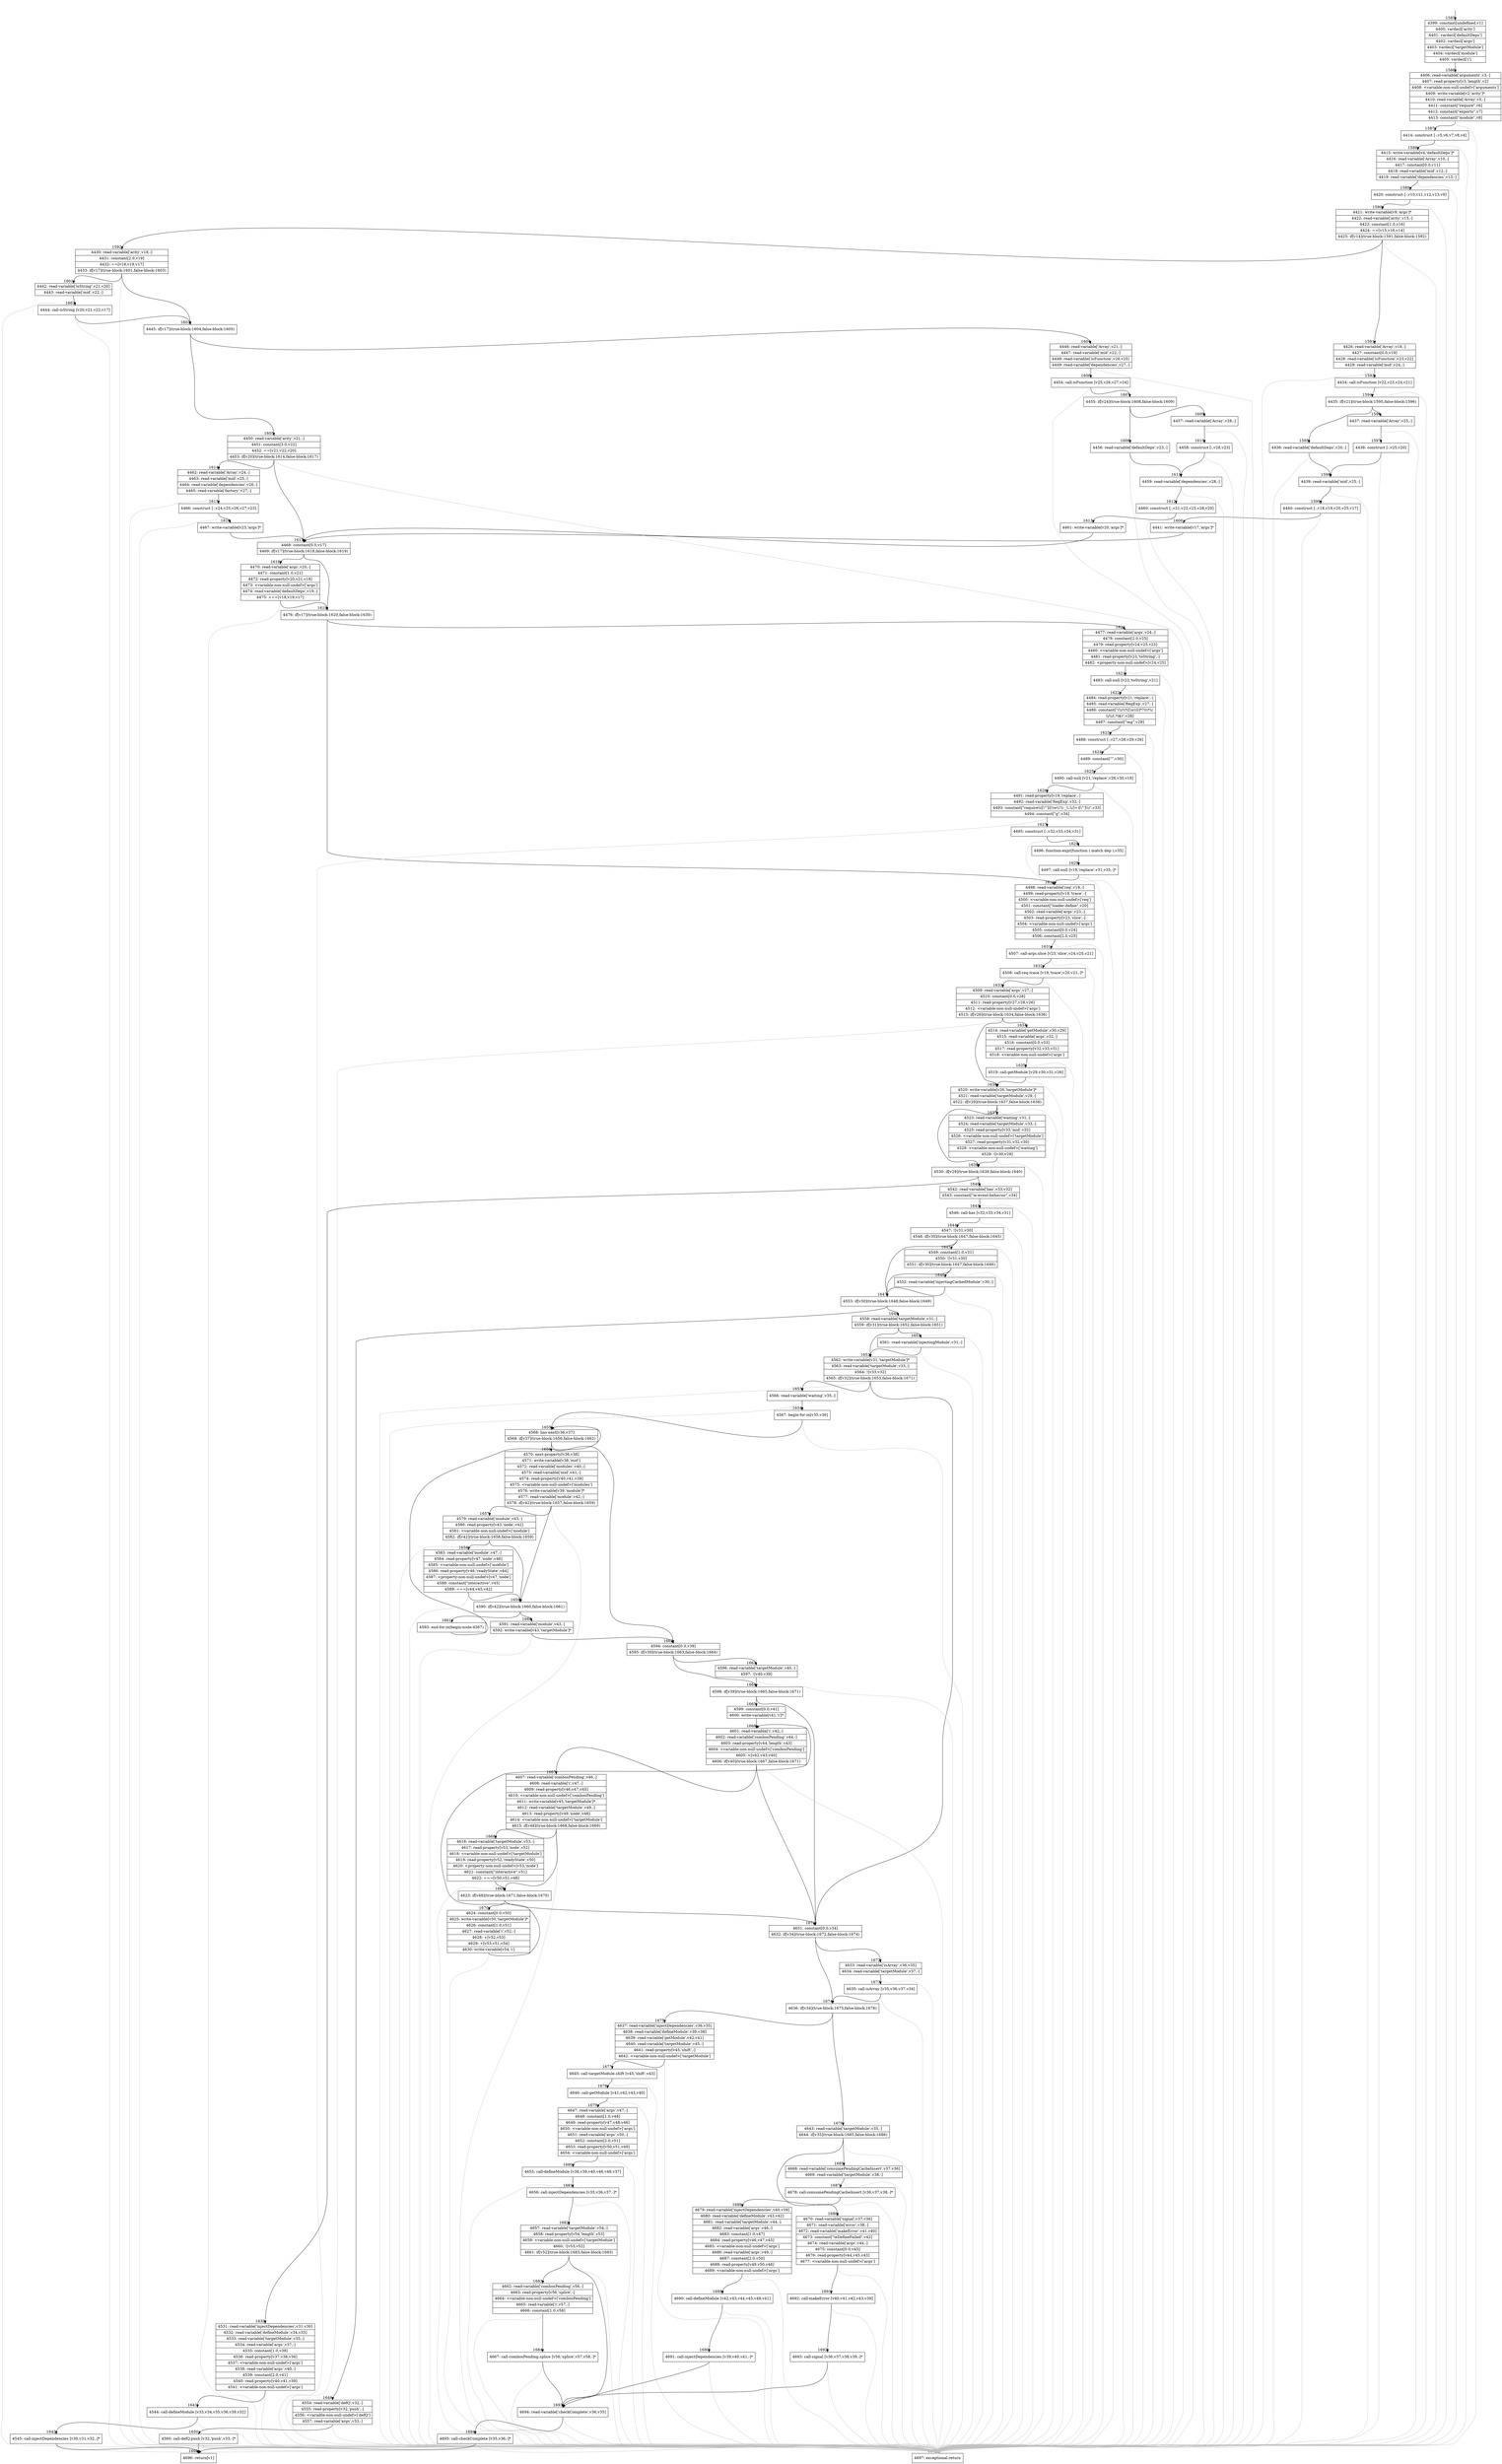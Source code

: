 digraph {
rankdir="TD"
BB_entry106[shape=none,label=""];
BB_entry106 -> BB1585 [tailport=s, headport=n, headlabel="    1585"]
BB1585 [shape=record label="{4399: constant[undefined,v1]|4400: vardecl['arity']|4401: vardecl['defaultDeps']|4402: vardecl['args']|4403: vardecl['targetModule']|4404: vardecl['module']|4405: vardecl['i']}" ] 
BB1585 -> BB1586 [tailport=s, headport=n, headlabel="      1586"]
BB1586 [shape=record label="{4406: read-variable['arguments',v3,-]|4407: read-property[v3,'length',v2]|4408: \<variable-non-null-undef\>['arguments']|4409: write-variable[v2,'arity']*|4410: read-variable['Array',v5,-]|4411: constant[\"require\",v6]|4412: constant[\"exports\",v7]|4413: constant[\"module\",v8]}" ] 
BB1586 -> BB1587 [tailport=s, headport=n, headlabel="      1587"]
BB1586 -> BB1696 [tailport=s, headport=n, color=gray, headlabel="      1696"]
BB1587 [shape=record label="{4414: construct [-,v5,v6,v7,v8,v4]}" ] 
BB1587 -> BB1588 [tailport=s, headport=n, headlabel="      1588"]
BB1587 -> BB1696 [tailport=s, headport=n, color=gray]
BB1588 [shape=record label="{4415: write-variable[v4,'defaultDeps']*|4416: read-variable['Array',v10,-]|4417: constant[0.0,v11]|4418: read-variable['mid',v12,-]|4419: read-variable['dependencies',v13,-]}" ] 
BB1588 -> BB1589 [tailport=s, headport=n, headlabel="      1589"]
BB1588 -> BB1696 [tailport=s, headport=n, color=gray]
BB1589 [shape=record label="{4420: construct [-,v10,v11,v12,v13,v9]}" ] 
BB1589 -> BB1590 [tailport=s, headport=n, headlabel="      1590"]
BB1589 -> BB1696 [tailport=s, headport=n, color=gray]
BB1590 [shape=record label="{4421: write-variable[v9,'args']*|4422: read-variable['arity',v15,-]|4423: constant[1.0,v16]|4424: ==[v15,v16,v14]|4425: if[v14](true-block:1591,false-block:1592)}" ] 
BB1590 -> BB1591 [tailport=s, headport=n, headlabel="      1591"]
BB1590 -> BB1592 [tailport=s, headport=n, headlabel="      1592"]
BB1590 -> BB1696 [tailport=s, headport=n, color=gray]
BB1591 [shape=record label="{4426: read-variable['Array',v18,-]|4427: constant[0.0,v19]|4428: read-variable['isFunction',v23,v22]|4429: read-variable['mid',v24,-]}" ] 
BB1591 -> BB1593 [tailport=s, headport=n, headlabel="      1593"]
BB1591 -> BB1696 [tailport=s, headport=n, color=gray]
BB1592 [shape=record label="{4430: read-variable['arity',v18,-]|4431: constant[2.0,v19]|4432: ==[v18,v19,v17]|4433: if[v17](true-block:1601,false-block:1603)}" ] 
BB1592 -> BB1603 [tailport=s, headport=n, headlabel="      1603"]
BB1592 -> BB1601 [tailport=s, headport=n, headlabel="      1601"]
BB1592 -> BB1696 [tailport=s, headport=n, color=gray]
BB1593 [shape=record label="{4434: call-isFunction [v22,v23,v24,v21]}" ] 
BB1593 -> BB1594 [tailport=s, headport=n, headlabel="      1594"]
BB1593 -> BB1696 [tailport=s, headport=n, color=gray]
BB1594 [shape=record label="{4435: if[v21](true-block:1595,false-block:1596)}" ] 
BB1594 -> BB1595 [tailport=s, headport=n, headlabel="      1595"]
BB1594 -> BB1596 [tailport=s, headport=n, headlabel="      1596"]
BB1595 [shape=record label="{4436: read-variable['defaultDeps',v20,-]}" ] 
BB1595 -> BB1598 [tailport=s, headport=n, headlabel="      1598"]
BB1595 -> BB1696 [tailport=s, headport=n, color=gray]
BB1596 [shape=record label="{4437: read-variable['Array',v25,-]}" ] 
BB1596 -> BB1597 [tailport=s, headport=n, headlabel="      1597"]
BB1596 -> BB1696 [tailport=s, headport=n, color=gray]
BB1597 [shape=record label="{4438: construct [-,v25,v20]}" ] 
BB1597 -> BB1598 [tailport=s, headport=n]
BB1597 -> BB1696 [tailport=s, headport=n, color=gray]
BB1598 [shape=record label="{4439: read-variable['mid',v25,-]}" ] 
BB1598 -> BB1599 [tailport=s, headport=n, headlabel="      1599"]
BB1598 -> BB1696 [tailport=s, headport=n, color=gray]
BB1599 [shape=record label="{4440: construct [-,v18,v19,v20,v25,v17]}" ] 
BB1599 -> BB1600 [tailport=s, headport=n, headlabel="      1600"]
BB1599 -> BB1696 [tailport=s, headport=n, color=gray]
BB1600 [shape=record label="{4441: write-variable[v17,'args']*}" ] 
BB1600 -> BB1617 [tailport=s, headport=n, headlabel="      1617"]
BB1601 [shape=record label="{4442: read-variable['isString',v21,v20]|4443: read-variable['mid',v22,-]}" ] 
BB1601 -> BB1602 [tailport=s, headport=n, headlabel="      1602"]
BB1601 -> BB1696 [tailport=s, headport=n, color=gray]
BB1602 [shape=record label="{4444: call-isString [v20,v21,v22,v17]}" ] 
BB1602 -> BB1603 [tailport=s, headport=n]
BB1602 -> BB1696 [tailport=s, headport=n, color=gray]
BB1603 [shape=record label="{4445: if[v17](true-block:1604,false-block:1605)}" ] 
BB1603 -> BB1604 [tailport=s, headport=n, headlabel="      1604"]
BB1603 -> BB1605 [tailport=s, headport=n, headlabel="      1605"]
BB1604 [shape=record label="{4446: read-variable['Array',v21,-]|4447: read-variable['mid',v22,-]|4448: read-variable['isFunction',v26,v25]|4449: read-variable['dependencies',v27,-]}" ] 
BB1604 -> BB1606 [tailport=s, headport=n, headlabel="      1606"]
BB1604 -> BB1696 [tailport=s, headport=n, color=gray]
BB1605 [shape=record label="{4450: read-variable['arity',v21,-]|4451: constant[3.0,v22]|4452: ==[v21,v22,v20]|4453: if[v20](true-block:1614,false-block:1617)}" ] 
BB1605 -> BB1614 [tailport=s, headport=n, headlabel="      1614"]
BB1605 -> BB1617 [tailport=s, headport=n]
BB1605 -> BB1696 [tailport=s, headport=n, color=gray]
BB1606 [shape=record label="{4454: call-isFunction [v25,v26,v27,v24]}" ] 
BB1606 -> BB1607 [tailport=s, headport=n, headlabel="      1607"]
BB1606 -> BB1696 [tailport=s, headport=n, color=gray]
BB1607 [shape=record label="{4455: if[v24](true-block:1608,false-block:1609)}" ] 
BB1607 -> BB1608 [tailport=s, headport=n, headlabel="      1608"]
BB1607 -> BB1609 [tailport=s, headport=n, headlabel="      1609"]
BB1608 [shape=record label="{4456: read-variable['defaultDeps',v23,-]}" ] 
BB1608 -> BB1611 [tailport=s, headport=n, headlabel="      1611"]
BB1608 -> BB1696 [tailport=s, headport=n, color=gray]
BB1609 [shape=record label="{4457: read-variable['Array',v28,-]}" ] 
BB1609 -> BB1610 [tailport=s, headport=n, headlabel="      1610"]
BB1609 -> BB1696 [tailport=s, headport=n, color=gray]
BB1610 [shape=record label="{4458: construct [-,v28,v23]}" ] 
BB1610 -> BB1611 [tailport=s, headport=n]
BB1610 -> BB1696 [tailport=s, headport=n, color=gray]
BB1611 [shape=record label="{4459: read-variable['dependencies',v28,-]}" ] 
BB1611 -> BB1612 [tailport=s, headport=n, headlabel="      1612"]
BB1611 -> BB1696 [tailport=s, headport=n, color=gray]
BB1612 [shape=record label="{4460: construct [-,v21,v22,v23,v28,v20]}" ] 
BB1612 -> BB1613 [tailport=s, headport=n, headlabel="      1613"]
BB1612 -> BB1696 [tailport=s, headport=n, color=gray]
BB1613 [shape=record label="{4461: write-variable[v20,'args']*}" ] 
BB1613 -> BB1617 [tailport=s, headport=n]
BB1614 [shape=record label="{4462: read-variable['Array',v24,-]|4463: read-variable['mid',v25,-]|4464: read-variable['dependencies',v26,-]|4465: read-variable['factory',v27,-]}" ] 
BB1614 -> BB1615 [tailport=s, headport=n, headlabel="      1615"]
BB1614 -> BB1696 [tailport=s, headport=n, color=gray]
BB1615 [shape=record label="{4466: construct [-,v24,v25,v26,v27,v23]}" ] 
BB1615 -> BB1616 [tailport=s, headport=n, headlabel="      1616"]
BB1615 -> BB1696 [tailport=s, headport=n, color=gray]
BB1616 [shape=record label="{4467: write-variable[v23,'args']*}" ] 
BB1616 -> BB1617 [tailport=s, headport=n]
BB1617 [shape=record label="{4468: constant[0.0,v17]|4469: if[v17](true-block:1618,false-block:1619)}" ] 
BB1617 -> BB1619 [tailport=s, headport=n, headlabel="      1619"]
BB1617 -> BB1618 [tailport=s, headport=n, headlabel="      1618"]
BB1618 [shape=record label="{4470: read-variable['args',v20,-]|4471: constant[1.0,v21]|4472: read-property[v20,v21,v18]|4473: \<variable-non-null-undef\>['args']|4474: read-variable['defaultDeps',v19,-]|4475: ===[v18,v19,v17]}" ] 
BB1618 -> BB1619 [tailport=s, headport=n]
BB1618 -> BB1696 [tailport=s, headport=n, color=gray]
BB1619 [shape=record label="{4476: if[v17](true-block:1620,false-block:1630)}" ] 
BB1619 -> BB1620 [tailport=s, headport=n, headlabel="      1620"]
BB1619 -> BB1630 [tailport=s, headport=n, headlabel="      1630"]
BB1620 [shape=record label="{4477: read-variable['args',v24,-]|4478: constant[2.0,v25]|4479: read-property[v24,v25,v23]|4480: \<variable-non-null-undef\>['args']|4481: read-property[v23,'toString',-]|4482: \<property-non-null-undef\>[v24,v25]}" ] 
BB1620 -> BB1621 [tailport=s, headport=n, headlabel="      1621"]
BB1620 -> BB1696 [tailport=s, headport=n, color=gray]
BB1621 [shape=record label="{4483: call-null [v23,'toString',v21]}" ] 
BB1621 -> BB1622 [tailport=s, headport=n, headlabel="      1622"]
BB1621 -> BB1696 [tailport=s, headport=n, color=gray]
BB1622 [shape=record label="{4484: read-property[v21,'replace',-]|4485: read-variable['RegExp',v27,-]|4486: constant[\"(\\\\/\\\\*([\\\\s\\\\S]*?)\\\\*\\\\/|\\\\/\\\\/(.*)$)\",v28]|4487: constant[\"mg\",v29]}" ] 
BB1622 -> BB1623 [tailport=s, headport=n, headlabel="      1623"]
BB1622 -> BB1696 [tailport=s, headport=n, color=gray]
BB1623 [shape=record label="{4488: construct [-,v27,v28,v29,v26]}" ] 
BB1623 -> BB1624 [tailport=s, headport=n, headlabel="      1624"]
BB1623 -> BB1696 [tailport=s, headport=n, color=gray]
BB1624 [shape=record label="{4489: constant[\"\",v30]}" ] 
BB1624 -> BB1625 [tailport=s, headport=n, headlabel="      1625"]
BB1625 [shape=record label="{4490: call-null [v21,'replace',v26,v30,v19]}" ] 
BB1625 -> BB1626 [tailport=s, headport=n, headlabel="      1626"]
BB1625 -> BB1696 [tailport=s, headport=n, color=gray]
BB1626 [shape=record label="{4491: read-property[v19,'replace',-]|4492: read-variable['RegExp',v32,-]|4493: constant[\"require\\\\([\\\"']([\\\\w\\\\!\\\\-_\\\\.\\\\/]+)[\\\"']\\\\)\",v33]|4494: constant[\"g\",v34]}" ] 
BB1626 -> BB1627 [tailport=s, headport=n, headlabel="      1627"]
BB1626 -> BB1696 [tailport=s, headport=n, color=gray]
BB1627 [shape=record label="{4495: construct [-,v32,v33,v34,v31]}" ] 
BB1627 -> BB1628 [tailport=s, headport=n, headlabel="      1628"]
BB1627 -> BB1696 [tailport=s, headport=n, color=gray]
BB1628 [shape=record label="{4496: function-expr[function ( match dep ),v35]}" ] 
BB1628 -> BB1629 [tailport=s, headport=n, headlabel="      1629"]
BB1629 [shape=record label="{4497: call-null [v19,'replace',v31,v35,-]*}" ] 
BB1629 -> BB1630 [tailport=s, headport=n]
BB1629 -> BB1696 [tailport=s, headport=n, color=gray]
BB1630 [shape=record label="{4498: read-variable['req',v19,-]|4499: read-property[v19,'trace',-]|4500: \<variable-non-null-undef\>['req']|4501: constant[\"loader-define\",v20]|4502: read-variable['args',v23,-]|4503: read-property[v23,'slice',-]|4504: \<variable-non-null-undef\>['args']|4505: constant[0.0,v24]|4506: constant[2.0,v25]}" ] 
BB1630 -> BB1631 [tailport=s, headport=n, headlabel="      1631"]
BB1630 -> BB1696 [tailport=s, headport=n, color=gray]
BB1631 [shape=record label="{4507: call-args.slice [v23,'slice',v24,v25,v21]}" ] 
BB1631 -> BB1632 [tailport=s, headport=n, headlabel="      1632"]
BB1631 -> BB1696 [tailport=s, headport=n, color=gray]
BB1632 [shape=record label="{4508: call-req.trace [v19,'trace',v20,v21,-]*}" ] 
BB1632 -> BB1633 [tailport=s, headport=n, headlabel="      1633"]
BB1632 -> BB1696 [tailport=s, headport=n, color=gray]
BB1633 [shape=record label="{4509: read-variable['args',v27,-]|4510: constant[0.0,v28]|4511: read-property[v27,v28,v26]|4512: \<variable-non-null-undef\>['args']|4513: if[v26](true-block:1634,false-block:1636)}" ] 
BB1633 -> BB1636 [tailport=s, headport=n, headlabel="      1636"]
BB1633 -> BB1634 [tailport=s, headport=n, headlabel="      1634"]
BB1633 -> BB1696 [tailport=s, headport=n, color=gray]
BB1634 [shape=record label="{4514: read-variable['getModule',v30,v29]|4515: read-variable['args',v32,-]|4516: constant[0.0,v33]|4517: read-property[v32,v33,v31]|4518: \<variable-non-null-undef\>['args']}" ] 
BB1634 -> BB1635 [tailport=s, headport=n, headlabel="      1635"]
BB1634 -> BB1696 [tailport=s, headport=n, color=gray]
BB1635 [shape=record label="{4519: call-getModule [v29,v30,v31,v26]}" ] 
BB1635 -> BB1636 [tailport=s, headport=n]
BB1635 -> BB1696 [tailport=s, headport=n, color=gray]
BB1636 [shape=record label="{4520: write-variable[v26,'targetModule']*|4521: read-variable['targetModule',v29,-]|4522: if[v29](true-block:1637,false-block:1638)}" ] 
BB1636 -> BB1638 [tailport=s, headport=n, headlabel="      1638"]
BB1636 -> BB1637 [tailport=s, headport=n, headlabel="      1637"]
BB1636 -> BB1696 [tailport=s, headport=n, color=gray]
BB1637 [shape=record label="{4523: read-variable['waiting',v31,-]|4524: read-variable['targetModule',v33,-]|4525: read-property[v33,'mid',v32]|4526: \<variable-non-null-undef\>['targetModule']|4527: read-property[v31,v32,v30]|4528: \<variable-non-null-undef\>['waiting']|4529: ![v30,v29]}" ] 
BB1637 -> BB1638 [tailport=s, headport=n]
BB1637 -> BB1696 [tailport=s, headport=n, color=gray]
BB1638 [shape=record label="{4530: if[v29](true-block:1639,false-block:1640)}" ] 
BB1638 -> BB1639 [tailport=s, headport=n, headlabel="      1639"]
BB1638 -> BB1640 [tailport=s, headport=n, headlabel="      1640"]
BB1639 [shape=record label="{4531: read-variable['injectDependencies',v31,v30]|4532: read-variable['defineModule',v34,v33]|4533: read-variable['targetModule',v35,-]|4534: read-variable['args',v37,-]|4535: constant[1.0,v38]|4536: read-property[v37,v38,v36]|4537: \<variable-non-null-undef\>['args']|4538: read-variable['args',v40,-]|4539: constant[2.0,v41]|4540: read-property[v40,v41,v39]|4541: \<variable-non-null-undef\>['args']}" ] 
BB1639 -> BB1641 [tailport=s, headport=n, headlabel="      1641"]
BB1639 -> BB1696 [tailport=s, headport=n, color=gray]
BB1640 [shape=record label="{4542: read-variable['has',v33,v32]|4543: constant[\"ie-event-behavior\",v34]}" ] 
BB1640 -> BB1643 [tailport=s, headport=n, headlabel="      1643"]
BB1640 -> BB1696 [tailport=s, headport=n, color=gray]
BB1641 [shape=record label="{4544: call-defineModule [v33,v34,v35,v36,v39,v32]}" ] 
BB1641 -> BB1642 [tailport=s, headport=n, headlabel="      1642"]
BB1641 -> BB1696 [tailport=s, headport=n, color=gray]
BB1642 [shape=record label="{4545: call-injectDependencies [v30,v31,v32,-]*}" ] 
BB1642 -> BB1695 [tailport=s, headport=n, headlabel="      1695"]
BB1642 -> BB1696 [tailport=s, headport=n, color=gray]
BB1643 [shape=record label="{4546: call-has [v32,v33,v34,v31]}" ] 
BB1643 -> BB1644 [tailport=s, headport=n, headlabel="      1644"]
BB1643 -> BB1696 [tailport=s, headport=n, color=gray]
BB1644 [shape=record label="{4547: ![v31,v30]|4548: if[v30](true-block:1647,false-block:1645)}" ] 
BB1644 -> BB1647 [tailport=s, headport=n, headlabel="      1647"]
BB1644 -> BB1645 [tailport=s, headport=n, headlabel="      1645"]
BB1644 -> BB1696 [tailport=s, headport=n, color=gray]
BB1645 [shape=record label="{4549: constant[1.0,v31]|4550: ![v31,v30]|4551: if[v30](true-block:1647,false-block:1646)}" ] 
BB1645 -> BB1647 [tailport=s, headport=n]
BB1645 -> BB1646 [tailport=s, headport=n, headlabel="      1646"]
BB1645 -> BB1696 [tailport=s, headport=n, color=gray]
BB1646 [shape=record label="{4552: read-variable['injectingCachedModule',v30,-]}" ] 
BB1646 -> BB1647 [tailport=s, headport=n]
BB1646 -> BB1696 [tailport=s, headport=n, color=gray]
BB1647 [shape=record label="{4553: if[v30](true-block:1648,false-block:1649)}" ] 
BB1647 -> BB1648 [tailport=s, headport=n, headlabel="      1648"]
BB1647 -> BB1649 [tailport=s, headport=n, headlabel="      1649"]
BB1648 [shape=record label="{4554: read-variable['defQ',v32,-]|4555: read-property[v32,'push',-]|4556: \<variable-non-null-undef\>['defQ']|4557: read-variable['args',v33,-]}" ] 
BB1648 -> BB1650 [tailport=s, headport=n, headlabel="      1650"]
BB1648 -> BB1696 [tailport=s, headport=n, color=gray]
BB1649 [shape=record label="{4558: read-variable['targetModule',v31,-]|4559: if[v31](true-block:1652,false-block:1651)}" ] 
BB1649 -> BB1652 [tailport=s, headport=n, headlabel="      1652"]
BB1649 -> BB1651 [tailport=s, headport=n, headlabel="      1651"]
BB1649 -> BB1696 [tailport=s, headport=n, color=gray]
BB1650 [shape=record label="{4560: call-defQ.push [v32,'push',v33,-]*}" ] 
BB1650 -> BB1695 [tailport=s, headport=n]
BB1650 -> BB1696 [tailport=s, headport=n, color=gray]
BB1651 [shape=record label="{4561: read-variable['injectingModule',v31,-]}" ] 
BB1651 -> BB1652 [tailport=s, headport=n]
BB1651 -> BB1696 [tailport=s, headport=n, color=gray]
BB1652 [shape=record label="{4562: write-variable[v31,'targetModule']*|4563: read-variable['targetModule',v33,-]|4564: ![v33,v32]|4565: if[v32](true-block:1653,false-block:1671)}" ] 
BB1652 -> BB1653 [tailport=s, headport=n, headlabel="      1653"]
BB1652 -> BB1671 [tailport=s, headport=n, headlabel="      1671"]
BB1652 -> BB1696 [tailport=s, headport=n, color=gray]
BB1653 [shape=record label="{4566: read-variable['waiting',v35,-]}" ] 
BB1653 -> BB1654 [tailport=s, headport=n, headlabel="      1654"]
BB1653 -> BB1696 [tailport=s, headport=n, color=gray]
BB1654 [shape=record label="{4567: begin-for-in[v35,v36]}" ] 
BB1654 -> BB1655 [tailport=s, headport=n, headlabel="      1655"]
BB1654 -> BB1696 [tailport=s, headport=n, color=gray]
BB1655 [shape=record label="{4568: has-next[v36,v37]|4569: if[v37](true-block:1656,false-block:1662)}" ] 
BB1655 -> BB1656 [tailport=s, headport=n, headlabel="      1656"]
BB1655 -> BB1662 [tailport=s, headport=n, headlabel="      1662"]
BB1656 [shape=record label="{4570: next-property[v36,v38]|4571: write-variable[v38,'mid']|4572: read-variable['modules',v40,-]|4573: read-variable['mid',v41,-]|4574: read-property[v40,v41,v39]|4575: \<variable-non-null-undef\>['modules']|4576: write-variable[v39,'module']*|4577: read-variable['module',v42,-]|4578: if[v42](true-block:1657,false-block:1659)}" ] 
BB1656 -> BB1659 [tailport=s, headport=n, headlabel="      1659"]
BB1656 -> BB1657 [tailport=s, headport=n, headlabel="      1657"]
BB1656 -> BB1696 [tailport=s, headport=n, color=gray]
BB1657 [shape=record label="{4579: read-variable['module',v43,-]|4580: read-property[v43,'node',v42]|4581: \<variable-non-null-undef\>['module']|4582: if[v42](true-block:1658,false-block:1659)}" ] 
BB1657 -> BB1659 [tailport=s, headport=n]
BB1657 -> BB1658 [tailport=s, headport=n, headlabel="      1658"]
BB1657 -> BB1696 [tailport=s, headport=n, color=gray]
BB1658 [shape=record label="{4583: read-variable['module',v47,-]|4584: read-property[v47,'node',v46]|4585: \<variable-non-null-undef\>['module']|4586: read-property[v46,'readyState',v44]|4587: \<property-non-null-undef\>[v47,'node']|4588: constant[\"interactive\",v45]|4589: ===[v44,v45,v42]}" ] 
BB1658 -> BB1659 [tailport=s, headport=n]
BB1658 -> BB1696 [tailport=s, headport=n, color=gray]
BB1659 [shape=record label="{4590: if[v42](true-block:1660,false-block:1661)}" ] 
BB1659 -> BB1660 [tailport=s, headport=n, headlabel="      1660"]
BB1659 -> BB1661 [tailport=s, headport=n, headlabel="      1661"]
BB1660 [shape=record label="{4591: read-variable['module',v43,-]|4592: write-variable[v43,'targetModule']*}" ] 
BB1660 -> BB1662 [tailport=s, headport=n]
BB1660 -> BB1696 [tailport=s, headport=n, color=gray]
BB1661 [shape=record label="{4593: end-for-in(begin-node:4567)}" ] 
BB1661 -> BB1655 [tailport=s, headport=n]
BB1662 [shape=record label="{4594: constant[0.0,v39]|4595: if[v39](true-block:1663,false-block:1664)}" ] 
BB1662 -> BB1664 [tailport=s, headport=n, headlabel="      1664"]
BB1662 -> BB1663 [tailport=s, headport=n, headlabel="      1663"]
BB1663 [shape=record label="{4596: read-variable['targetModule',v40,-]|4597: ![v40,v39]}" ] 
BB1663 -> BB1664 [tailport=s, headport=n]
BB1663 -> BB1696 [tailport=s, headport=n, color=gray]
BB1664 [shape=record label="{4598: if[v39](true-block:1665,false-block:1671)}" ] 
BB1664 -> BB1665 [tailport=s, headport=n, headlabel="      1665"]
BB1664 -> BB1671 [tailport=s, headport=n]
BB1665 [shape=record label="{4599: constant[0.0,v41]|4600: write-variable[v41,'i']*}" ] 
BB1665 -> BB1666 [tailport=s, headport=n, headlabel="      1666"]
BB1666 [shape=record label="{4601: read-variable['i',v42,-]|4602: read-variable['combosPending',v44,-]|4603: read-property[v44,'length',v43]|4604: \<variable-non-null-undef\>['combosPending']|4605: \<[v42,v43,v40]|4606: if[v40](true-block:1667,false-block:1671)}" ] 
BB1666 -> BB1667 [tailport=s, headport=n, headlabel="      1667"]
BB1666 -> BB1671 [tailport=s, headport=n]
BB1666 -> BB1696 [tailport=s, headport=n, color=gray]
BB1667 [shape=record label="{4607: read-variable['combosPending',v46,-]|4608: read-variable['i',v47,-]|4609: read-property[v46,v47,v45]|4610: \<variable-non-null-undef\>['combosPending']|4611: write-variable[v45,'targetModule']*|4612: read-variable['targetModule',v49,-]|4613: read-property[v49,'node',v48]|4614: \<variable-non-null-undef\>['targetModule']|4615: if[v48](true-block:1668,false-block:1669)}" ] 
BB1667 -> BB1669 [tailport=s, headport=n, headlabel="      1669"]
BB1667 -> BB1668 [tailport=s, headport=n, headlabel="      1668"]
BB1667 -> BB1696 [tailport=s, headport=n, color=gray]
BB1668 [shape=record label="{4616: read-variable['targetModule',v53,-]|4617: read-property[v53,'node',v52]|4618: \<variable-non-null-undef\>['targetModule']|4619: read-property[v52,'readyState',v50]|4620: \<property-non-null-undef\>[v53,'node']|4621: constant[\"interactive\",v51]|4622: ===[v50,v51,v48]}" ] 
BB1668 -> BB1669 [tailport=s, headport=n]
BB1668 -> BB1696 [tailport=s, headport=n, color=gray]
BB1669 [shape=record label="{4623: if[v48](true-block:1671,false-block:1670)}" ] 
BB1669 -> BB1671 [tailport=s, headport=n]
BB1669 -> BB1670 [tailport=s, headport=n, headlabel="      1670"]
BB1670 [shape=record label="{4624: constant[0.0,v50]|4625: write-variable[v50,'targetModule']*|4626: constant[1.0,v51]|4627: read-variable['i',v52,-]|4628: +[v52,v53]|4629: +[v53,v51,v54]|4630: write-variable[v54,'i']}" ] 
BB1670 -> BB1666 [tailport=s, headport=n]
BB1670 -> BB1696 [tailport=s, headport=n, color=gray]
BB1671 [shape=record label="{4631: constant[0.0,v34]|4632: if[v34](true-block:1672,false-block:1674)}" ] 
BB1671 -> BB1674 [tailport=s, headport=n, headlabel="      1674"]
BB1671 -> BB1672 [tailport=s, headport=n, headlabel="      1672"]
BB1672 [shape=record label="{4633: read-variable['isArray',v36,v35]|4634: read-variable['targetModule',v37,-]}" ] 
BB1672 -> BB1673 [tailport=s, headport=n, headlabel="      1673"]
BB1672 -> BB1696 [tailport=s, headport=n, color=gray]
BB1673 [shape=record label="{4635: call-isArray [v35,v36,v37,v34]}" ] 
BB1673 -> BB1674 [tailport=s, headport=n]
BB1673 -> BB1696 [tailport=s, headport=n, color=gray]
BB1674 [shape=record label="{4636: if[v34](true-block:1675,false-block:1676)}" ] 
BB1674 -> BB1675 [tailport=s, headport=n, headlabel="      1675"]
BB1674 -> BB1676 [tailport=s, headport=n, headlabel="      1676"]
BB1675 [shape=record label="{4637: read-variable['injectDependencies',v36,v35]|4638: read-variable['defineModule',v39,v38]|4639: read-variable['getModule',v42,v41]|4640: read-variable['targetModule',v45,-]|4641: read-property[v45,'shift',-]|4642: \<variable-non-null-undef\>['targetModule']}" ] 
BB1675 -> BB1677 [tailport=s, headport=n, headlabel="      1677"]
BB1675 -> BB1696 [tailport=s, headport=n, color=gray]
BB1676 [shape=record label="{4643: read-variable['targetModule',v35,-]|4644: if[v35](true-block:1685,false-block:1686)}" ] 
BB1676 -> BB1685 [tailport=s, headport=n, headlabel="      1685"]
BB1676 -> BB1686 [tailport=s, headport=n, headlabel="      1686"]
BB1676 -> BB1696 [tailport=s, headport=n, color=gray]
BB1677 [shape=record label="{4645: call-targetModule.shift [v45,'shift',v43]}" ] 
BB1677 -> BB1678 [tailport=s, headport=n, headlabel="      1678"]
BB1677 -> BB1696 [tailport=s, headport=n, color=gray]
BB1678 [shape=record label="{4646: call-getModule [v41,v42,v43,v40]}" ] 
BB1678 -> BB1679 [tailport=s, headport=n, headlabel="      1679"]
BB1678 -> BB1696 [tailport=s, headport=n, color=gray]
BB1679 [shape=record label="{4647: read-variable['args',v47,-]|4648: constant[1.0,v48]|4649: read-property[v47,v48,v46]|4650: \<variable-non-null-undef\>['args']|4651: read-variable['args',v50,-]|4652: constant[2.0,v51]|4653: read-property[v50,v51,v49]|4654: \<variable-non-null-undef\>['args']}" ] 
BB1679 -> BB1680 [tailport=s, headport=n, headlabel="      1680"]
BB1679 -> BB1696 [tailport=s, headport=n, color=gray]
BB1680 [shape=record label="{4655: call-defineModule [v38,v39,v40,v46,v49,v37]}" ] 
BB1680 -> BB1681 [tailport=s, headport=n, headlabel="      1681"]
BB1680 -> BB1696 [tailport=s, headport=n, color=gray]
BB1681 [shape=record label="{4656: call-injectDependencies [v35,v36,v37,-]*}" ] 
BB1681 -> BB1682 [tailport=s, headport=n, headlabel="      1682"]
BB1681 -> BB1696 [tailport=s, headport=n, color=gray]
BB1682 [shape=record label="{4657: read-variable['targetModule',v54,-]|4658: read-property[v54,'length',v53]|4659: \<variable-non-null-undef\>['targetModule']|4660: ![v53,v52]|4661: if[v52](true-block:1683,false-block:1693)}" ] 
BB1682 -> BB1683 [tailport=s, headport=n, headlabel="      1683"]
BB1682 -> BB1693 [tailport=s, headport=n, headlabel="      1693"]
BB1682 -> BB1696 [tailport=s, headport=n, color=gray]
BB1683 [shape=record label="{4662: read-variable['combosPending',v56,-]|4663: read-property[v56,'splice',-]|4664: \<variable-non-null-undef\>['combosPending']|4665: read-variable['i',v57,-]|4666: constant[1.0,v58]}" ] 
BB1683 -> BB1684 [tailport=s, headport=n, headlabel="      1684"]
BB1683 -> BB1696 [tailport=s, headport=n, color=gray]
BB1684 [shape=record label="{4667: call-combosPending.splice [v56,'splice',v57,v58,-]*}" ] 
BB1684 -> BB1693 [tailport=s, headport=n]
BB1684 -> BB1696 [tailport=s, headport=n, color=gray]
BB1685 [shape=record label="{4668: read-variable['consumePendingCacheInsert',v37,v36]|4669: read-variable['targetModule',v38,-]}" ] 
BB1685 -> BB1687 [tailport=s, headport=n, headlabel="      1687"]
BB1685 -> BB1696 [tailport=s, headport=n, color=gray]
BB1686 [shape=record label="{4670: read-variable['signal',v37,v36]|4671: read-variable['error',v38,-]|4672: read-variable['makeError',v41,v40]|4673: constant[\"ieDefineFailed\",v42]|4674: read-variable['args',v44,-]|4675: constant[0.0,v45]|4676: read-property[v44,v45,v43]|4677: \<variable-non-null-undef\>['args']}" ] 
BB1686 -> BB1691 [tailport=s, headport=n, headlabel="      1691"]
BB1686 -> BB1696 [tailport=s, headport=n, color=gray]
BB1687 [shape=record label="{4678: call-consumePendingCacheInsert [v36,v37,v38,-]*}" ] 
BB1687 -> BB1688 [tailport=s, headport=n, headlabel="      1688"]
BB1687 -> BB1696 [tailport=s, headport=n, color=gray]
BB1688 [shape=record label="{4679: read-variable['injectDependencies',v40,v39]|4680: read-variable['defineModule',v43,v42]|4681: read-variable['targetModule',v44,-]|4682: read-variable['args',v46,-]|4683: constant[1.0,v47]|4684: read-property[v46,v47,v45]|4685: \<variable-non-null-undef\>['args']|4686: read-variable['args',v49,-]|4687: constant[2.0,v50]|4688: read-property[v49,v50,v48]|4689: \<variable-non-null-undef\>['args']}" ] 
BB1688 -> BB1689 [tailport=s, headport=n, headlabel="      1689"]
BB1688 -> BB1696 [tailport=s, headport=n, color=gray]
BB1689 [shape=record label="{4690: call-defineModule [v42,v43,v44,v45,v48,v41]}" ] 
BB1689 -> BB1690 [tailport=s, headport=n, headlabel="      1690"]
BB1689 -> BB1696 [tailport=s, headport=n, color=gray]
BB1690 [shape=record label="{4691: call-injectDependencies [v39,v40,v41,-]*}" ] 
BB1690 -> BB1693 [tailport=s, headport=n]
BB1690 -> BB1696 [tailport=s, headport=n, color=gray]
BB1691 [shape=record label="{4692: call-makeError [v40,v41,v42,v43,v39]}" ] 
BB1691 -> BB1692 [tailport=s, headport=n, headlabel="      1692"]
BB1691 -> BB1696 [tailport=s, headport=n, color=gray]
BB1692 [shape=record label="{4693: call-signal [v36,v37,v38,v39,-]*}" ] 
BB1692 -> BB1693 [tailport=s, headport=n]
BB1692 -> BB1696 [tailport=s, headport=n, color=gray]
BB1693 [shape=record label="{4694: read-variable['checkComplete',v36,v35]}" ] 
BB1693 -> BB1694 [tailport=s, headport=n, headlabel="      1694"]
BB1693 -> BB1696 [tailport=s, headport=n, color=gray]
BB1694 [shape=record label="{4695: call-checkComplete [v35,v36,-]*}" ] 
BB1694 -> BB1695 [tailport=s, headport=n]
BB1694 -> BB1696 [tailport=s, headport=n, color=gray]
BB1695 [shape=record label="{4696: return[v1]}" ] 
BB1696 [shape=record label="{4697: exceptional-return}" ] 
//#$~ 1873
}
